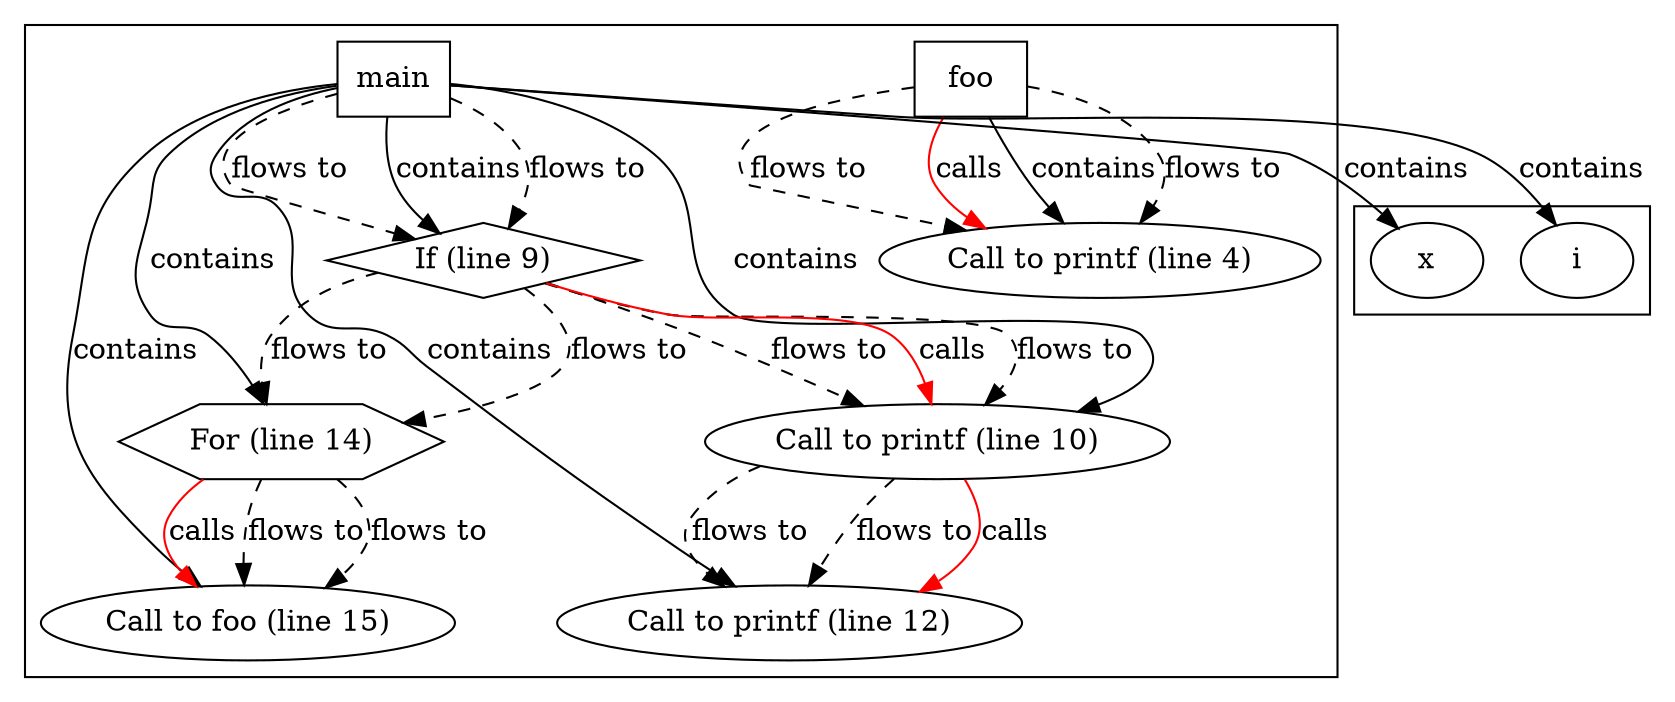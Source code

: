// Hierarchical Semantic Skeleton
digraph {
	subgraph cluster_foo {
		node_1 [label=foo shape=box]
		node_2 [label="Call to printf (line 4)" shape=oval]
		node_1 -> node_2 [label=contains]
		node_1 -> node_2 [label="flows to" style=dashed]
		node_3 -> node_5 [label="flows to" style=dashed]
		node_5 -> node_6 [label="flows to" style=dashed]
		node_6 -> node_7 [label="flows to" style=dashed]
		node_5 -> node_8 [label="flows to" style=dashed]
		node_8 -> node_10 [label="flows to" style=dashed]
	}
	subgraph cluster_main {
		node_3 [label=main shape=box]
		node_4 [label=x shape=ellipse]
		node_3 -> node_4 [label=contains]
		node_5 [label="If (line 9)" shape=diamond]
		node_3 -> node_5 [label=contains]
		node_6 [label="Call to printf (line 10)" shape=oval]
		node_3 -> node_6 [label=contains]
		node_7 [label="Call to printf (line 12)" shape=oval]
		node_3 -> node_7 [label=contains]
		node_8 [label="For (line 14)" shape=hexagon]
		node_3 -> node_8 [label=contains]
		node_9 [label=i shape=ellipse]
		node_3 -> node_9 [label=contains]
		node_10 [label="Call to foo (line 15)" shape=oval]
		node_3 -> node_10 [label=contains]
		node_1 -> node_2 [label="flows to" style=dashed]
		node_3 -> node_5 [label="flows to" style=dashed]
		node_5 -> node_6 [label="flows to" style=dashed]
		node_6 -> node_7 [label="flows to" style=dashed]
		node_5 -> node_8 [label="flows to" style=dashed]
		node_8 -> node_10 [label="flows to" style=dashed]
	}
	node_1 -> node_2 [label=calls color=red]
	node_5 -> node_6 [label=calls color=red]
	node_6 -> node_7 [label=calls color=red]
	node_8 -> node_10 [label=calls color=red]
}
